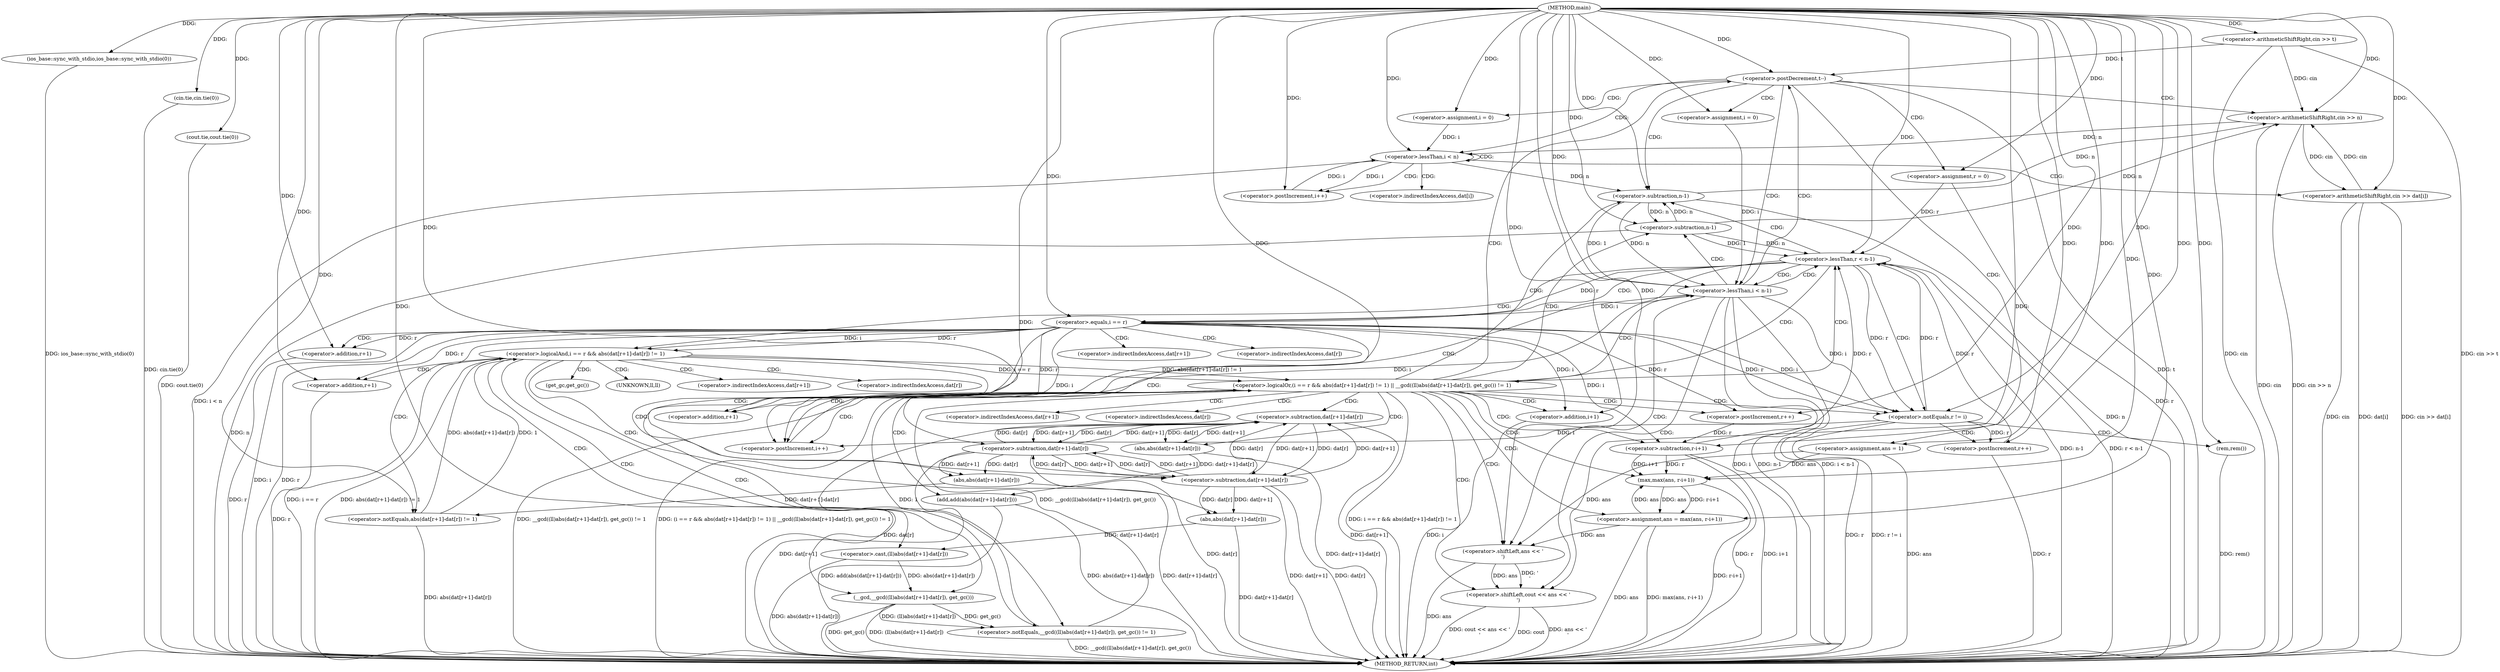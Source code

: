 digraph "main" {  
"1000188" [label = "(METHOD,main)" ]
"1000325" [label = "(METHOD_RETURN,int)" ]
"1000190" [label = "(ios_base::sync_with_stdio,ios_base::sync_with_stdio(0))" ]
"1000192" [label = "(cin.tie,cin.tie(0))" ]
"1000194" [label = "(cout.tie,cout.tie(0))" ]
"1000197" [label = "(<operator>.arithmeticShiftRight,cin >> t)" ]
"1000201" [label = "(<operator>.postDecrement,t--)" ]
"1000205" [label = "(<operator>.arithmeticShiftRight,cin >> n)" ]
"1000226" [label = "(<operator>.assignment,ans = 1)" ]
"1000230" [label = "(<operator>.assignment,r = 0)" ]
"1000320" [label = "(<operator>.shiftLeft,cout << ans << '\n')" ]
"1000211" [label = "(<operator>.assignment,i = 0)" ]
"1000214" [label = "(<operator>.lessThan,i < n)" ]
"1000217" [label = "(<operator>.postIncrement,i++)" ]
"1000235" [label = "(<operator>.assignment,i = 0)" ]
"1000238" [label = "(<operator>.lessThan,i < n-1)" ]
"1000243" [label = "(<operator>.postIncrement,i++)" ]
"1000220" [label = "(<operator>.arithmeticShiftRight,cin >> dat[i])" ]
"1000322" [label = "(<operator>.shiftLeft,ans << '\n')" ]
"1000240" [label = "(<operator>.subtraction,n-1)" ]
"1000247" [label = "(<operator>.lessThan,r < n-1)" ]
"1000313" [label = "(<operator>.notEquals,r != i)" ]
"1000316" [label = "(rem,rem())" ]
"1000318" [label = "(<operator>.postIncrement,r++)" ]
"1000249" [label = "(<operator>.subtraction,n-1)" ]
"1000254" [label = "(<operator>.logicalOr,(i == r && abs(dat[r+1]-dat[r]) != 1) || __gcd((ll)abs(dat[r+1]-dat[r]), get_gc()) != 1)" ]
"1000288" [label = "(add,add(abs(dat[r+1]-dat[r])))" ]
"1000299" [label = "(<operator>.postIncrement,r++)" ]
"1000301" [label = "(<operator>.assignment,ans = max(ans, r-i+1))" ]
"1000255" [label = "(<operator>.logicalAnd,i == r && abs(dat[r+1]-dat[r]) != 1)" ]
"1000271" [label = "(<operator>.notEquals,__gcd((ll)abs(dat[r+1]-dat[r]), get_gc()) != 1)" ]
"1000256" [label = "(<operator>.equals,i == r)" ]
"1000259" [label = "(<operator>.notEquals,abs(dat[r+1]-dat[r]) != 1)" ]
"1000272" [label = "(__gcd,__gcd((ll)abs(dat[r+1]-dat[r]), get_gc()))" ]
"1000289" [label = "(abs,abs(dat[r+1]-dat[r]))" ]
"1000303" [label = "(max,max(ans, r-i+1))" ]
"1000260" [label = "(abs,abs(dat[r+1]-dat[r]))" ]
"1000273" [label = "(<operator>.cast,(ll)abs(dat[r+1]-dat[r]))" ]
"1000290" [label = "(<operator>.subtraction,dat[r+1]-dat[r])" ]
"1000305" [label = "(<operator>.subtraction,r-i+1)" ]
"1000261" [label = "(<operator>.subtraction,dat[r+1]-dat[r])" ]
"1000275" [label = "(abs,abs(dat[r+1]-dat[r]))" ]
"1000307" [label = "(<operator>.addition,i+1)" ]
"1000276" [label = "(<operator>.subtraction,dat[r+1]-dat[r])" ]
"1000293" [label = "(<operator>.addition,r+1)" ]
"1000264" [label = "(<operator>.addition,r+1)" ]
"1000279" [label = "(<operator>.addition,r+1)" ]
"1000222" [label = "(<operator>.indirectIndexAccess,dat[i])" ]
"1000285" [label = "(get_gc,get_gc())" ]
"1000274" [label = "(UNKNOWN,ll,ll)" ]
"1000291" [label = "(<operator>.indirectIndexAccess,dat[r+1])" ]
"1000296" [label = "(<operator>.indirectIndexAccess,dat[r])" ]
"1000262" [label = "(<operator>.indirectIndexAccess,dat[r+1])" ]
"1000267" [label = "(<operator>.indirectIndexAccess,dat[r])" ]
"1000277" [label = "(<operator>.indirectIndexAccess,dat[r+1])" ]
"1000282" [label = "(<operator>.indirectIndexAccess,dat[r])" ]
  "1000190" -> "1000325"  [ label = "DDG: ios_base::sync_with_stdio(0)"] 
  "1000192" -> "1000325"  [ label = "DDG: cin.tie(0)"] 
  "1000194" -> "1000325"  [ label = "DDG: cout.tie(0)"] 
  "1000197" -> "1000325"  [ label = "DDG: cin"] 
  "1000197" -> "1000325"  [ label = "DDG: cin >> t"] 
  "1000201" -> "1000325"  [ label = "DDG: t"] 
  "1000205" -> "1000325"  [ label = "DDG: cin"] 
  "1000205" -> "1000325"  [ label = "DDG: cin >> n"] 
  "1000214" -> "1000325"  [ label = "DDG: i < n"] 
  "1000226" -> "1000325"  [ label = "DDG: ans"] 
  "1000230" -> "1000325"  [ label = "DDG: r"] 
  "1000238" -> "1000325"  [ label = "DDG: i"] 
  "1000240" -> "1000325"  [ label = "DDG: n"] 
  "1000238" -> "1000325"  [ label = "DDG: n-1"] 
  "1000238" -> "1000325"  [ label = "DDG: i < n-1"] 
  "1000249" -> "1000325"  [ label = "DDG: n"] 
  "1000247" -> "1000325"  [ label = "DDG: n-1"] 
  "1000247" -> "1000325"  [ label = "DDG: r < n-1"] 
  "1000256" -> "1000325"  [ label = "DDG: i"] 
  "1000256" -> "1000325"  [ label = "DDG: r"] 
  "1000255" -> "1000325"  [ label = "DDG: i == r"] 
  "1000264" -> "1000325"  [ label = "DDG: r"] 
  "1000261" -> "1000325"  [ label = "DDG: dat[r+1]"] 
  "1000261" -> "1000325"  [ label = "DDG: dat[r]"] 
  "1000260" -> "1000325"  [ label = "DDG: dat[r+1]-dat[r]"] 
  "1000259" -> "1000325"  [ label = "DDG: abs(dat[r+1]-dat[r])"] 
  "1000255" -> "1000325"  [ label = "DDG: abs(dat[r+1]-dat[r]) != 1"] 
  "1000254" -> "1000325"  [ label = "DDG: i == r && abs(dat[r+1]-dat[r]) != 1"] 
  "1000279" -> "1000325"  [ label = "DDG: r"] 
  "1000276" -> "1000325"  [ label = "DDG: dat[r+1]"] 
  "1000276" -> "1000325"  [ label = "DDG: dat[r]"] 
  "1000275" -> "1000325"  [ label = "DDG: dat[r+1]-dat[r]"] 
  "1000273" -> "1000325"  [ label = "DDG: abs(dat[r+1]-dat[r])"] 
  "1000272" -> "1000325"  [ label = "DDG: (ll)abs(dat[r+1]-dat[r])"] 
  "1000272" -> "1000325"  [ label = "DDG: get_gc()"] 
  "1000271" -> "1000325"  [ label = "DDG: __gcd((ll)abs(dat[r+1]-dat[r]), get_gc())"] 
  "1000254" -> "1000325"  [ label = "DDG: __gcd((ll)abs(dat[r+1]-dat[r]), get_gc()) != 1"] 
  "1000254" -> "1000325"  [ label = "DDG: (i == r && abs(dat[r+1]-dat[r]) != 1) || __gcd((ll)abs(dat[r+1]-dat[r]), get_gc()) != 1"] 
  "1000322" -> "1000325"  [ label = "DDG: ans"] 
  "1000320" -> "1000325"  [ label = "DDG: ans << '\n'"] 
  "1000320" -> "1000325"  [ label = "DDG: cout << ans << '\n'"] 
  "1000313" -> "1000325"  [ label = "DDG: r"] 
  "1000313" -> "1000325"  [ label = "DDG: r != i"] 
  "1000318" -> "1000325"  [ label = "DDG: r"] 
  "1000316" -> "1000325"  [ label = "DDG: rem()"] 
  "1000290" -> "1000325"  [ label = "DDG: dat[r+1]"] 
  "1000290" -> "1000325"  [ label = "DDG: dat[r]"] 
  "1000289" -> "1000325"  [ label = "DDG: dat[r+1]-dat[r]"] 
  "1000288" -> "1000325"  [ label = "DDG: abs(dat[r+1]-dat[r])"] 
  "1000288" -> "1000325"  [ label = "DDG: add(abs(dat[r+1]-dat[r]))"] 
  "1000301" -> "1000325"  [ label = "DDG: ans"] 
  "1000305" -> "1000325"  [ label = "DDG: r"] 
  "1000307" -> "1000325"  [ label = "DDG: i"] 
  "1000305" -> "1000325"  [ label = "DDG: i+1"] 
  "1000303" -> "1000325"  [ label = "DDG: r-i+1"] 
  "1000301" -> "1000325"  [ label = "DDG: max(ans, r-i+1)"] 
  "1000220" -> "1000325"  [ label = "DDG: cin"] 
  "1000220" -> "1000325"  [ label = "DDG: dat[i]"] 
  "1000220" -> "1000325"  [ label = "DDG: cin >> dat[i]"] 
  "1000320" -> "1000325"  [ label = "DDG: cout"] 
  "1000188" -> "1000190"  [ label = "DDG: "] 
  "1000188" -> "1000192"  [ label = "DDG: "] 
  "1000188" -> "1000194"  [ label = "DDG: "] 
  "1000188" -> "1000197"  [ label = "DDG: "] 
  "1000197" -> "1000201"  [ label = "DDG: t"] 
  "1000188" -> "1000201"  [ label = "DDG: "] 
  "1000188" -> "1000226"  [ label = "DDG: "] 
  "1000188" -> "1000230"  [ label = "DDG: "] 
  "1000197" -> "1000205"  [ label = "DDG: cin"] 
  "1000220" -> "1000205"  [ label = "DDG: cin"] 
  "1000188" -> "1000205"  [ label = "DDG: "] 
  "1000240" -> "1000205"  [ label = "DDG: n"] 
  "1000249" -> "1000205"  [ label = "DDG: n"] 
  "1000188" -> "1000211"  [ label = "DDG: "] 
  "1000188" -> "1000235"  [ label = "DDG: "] 
  "1000188" -> "1000320"  [ label = "DDG: "] 
  "1000322" -> "1000320"  [ label = "DDG: '\n'"] 
  "1000322" -> "1000320"  [ label = "DDG: ans"] 
  "1000211" -> "1000214"  [ label = "DDG: i"] 
  "1000217" -> "1000214"  [ label = "DDG: i"] 
  "1000188" -> "1000214"  [ label = "DDG: "] 
  "1000205" -> "1000214"  [ label = "DDG: n"] 
  "1000214" -> "1000217"  [ label = "DDG: i"] 
  "1000188" -> "1000217"  [ label = "DDG: "] 
  "1000235" -> "1000238"  [ label = "DDG: i"] 
  "1000243" -> "1000238"  [ label = "DDG: i"] 
  "1000188" -> "1000238"  [ label = "DDG: "] 
  "1000240" -> "1000238"  [ label = "DDG: 1"] 
  "1000240" -> "1000238"  [ label = "DDG: n"] 
  "1000313" -> "1000243"  [ label = "DDG: i"] 
  "1000188" -> "1000243"  [ label = "DDG: "] 
  "1000256" -> "1000243"  [ label = "DDG: i"] 
  "1000226" -> "1000322"  [ label = "DDG: ans"] 
  "1000301" -> "1000322"  [ label = "DDG: ans"] 
  "1000188" -> "1000322"  [ label = "DDG: "] 
  "1000205" -> "1000220"  [ label = "DDG: cin"] 
  "1000188" -> "1000220"  [ label = "DDG: "] 
  "1000214" -> "1000240"  [ label = "DDG: n"] 
  "1000249" -> "1000240"  [ label = "DDG: n"] 
  "1000188" -> "1000240"  [ label = "DDG: "] 
  "1000188" -> "1000316"  [ label = "DDG: "] 
  "1000230" -> "1000247"  [ label = "DDG: r"] 
  "1000313" -> "1000247"  [ label = "DDG: r"] 
  "1000318" -> "1000247"  [ label = "DDG: r"] 
  "1000305" -> "1000247"  [ label = "DDG: r"] 
  "1000188" -> "1000247"  [ label = "DDG: "] 
  "1000249" -> "1000247"  [ label = "DDG: n"] 
  "1000249" -> "1000247"  [ label = "DDG: 1"] 
  "1000247" -> "1000313"  [ label = "DDG: r"] 
  "1000256" -> "1000313"  [ label = "DDG: r"] 
  "1000188" -> "1000313"  [ label = "DDG: "] 
  "1000238" -> "1000313"  [ label = "DDG: i"] 
  "1000256" -> "1000313"  [ label = "DDG: i"] 
  "1000240" -> "1000249"  [ label = "DDG: n"] 
  "1000188" -> "1000249"  [ label = "DDG: "] 
  "1000313" -> "1000318"  [ label = "DDG: r"] 
  "1000188" -> "1000318"  [ label = "DDG: "] 
  "1000255" -> "1000254"  [ label = "DDG: i == r"] 
  "1000255" -> "1000254"  [ label = "DDG: abs(dat[r+1]-dat[r]) != 1"] 
  "1000271" -> "1000254"  [ label = "DDG: 1"] 
  "1000271" -> "1000254"  [ label = "DDG: __gcd((ll)abs(dat[r+1]-dat[r]), get_gc())"] 
  "1000303" -> "1000301"  [ label = "DDG: r-i+1"] 
  "1000303" -> "1000301"  [ label = "DDG: ans"] 
  "1000256" -> "1000255"  [ label = "DDG: r"] 
  "1000256" -> "1000255"  [ label = "DDG: i"] 
  "1000259" -> "1000255"  [ label = "DDG: 1"] 
  "1000259" -> "1000255"  [ label = "DDG: abs(dat[r+1]-dat[r])"] 
  "1000272" -> "1000271"  [ label = "DDG: (ll)abs(dat[r+1]-dat[r])"] 
  "1000272" -> "1000271"  [ label = "DDG: get_gc()"] 
  "1000188" -> "1000271"  [ label = "DDG: "] 
  "1000289" -> "1000288"  [ label = "DDG: dat[r+1]-dat[r]"] 
  "1000188" -> "1000299"  [ label = "DDG: "] 
  "1000256" -> "1000299"  [ label = "DDG: r"] 
  "1000188" -> "1000301"  [ label = "DDG: "] 
  "1000238" -> "1000256"  [ label = "DDG: i"] 
  "1000188" -> "1000256"  [ label = "DDG: "] 
  "1000247" -> "1000256"  [ label = "DDG: r"] 
  "1000260" -> "1000259"  [ label = "DDG: dat[r+1]-dat[r]"] 
  "1000188" -> "1000259"  [ label = "DDG: "] 
  "1000273" -> "1000272"  [ label = "DDG: abs(dat[r+1]-dat[r])"] 
  "1000188" -> "1000272"  [ label = "DDG: "] 
  "1000290" -> "1000289"  [ label = "DDG: dat[r]"] 
  "1000290" -> "1000289"  [ label = "DDG: dat[r+1]"] 
  "1000226" -> "1000303"  [ label = "DDG: ans"] 
  "1000301" -> "1000303"  [ label = "DDG: ans"] 
  "1000188" -> "1000303"  [ label = "DDG: "] 
  "1000305" -> "1000303"  [ label = "DDG: i+1"] 
  "1000305" -> "1000303"  [ label = "DDG: r"] 
  "1000261" -> "1000260"  [ label = "DDG: dat[r+1]"] 
  "1000261" -> "1000260"  [ label = "DDG: dat[r]"] 
  "1000275" -> "1000273"  [ label = "DDG: dat[r+1]-dat[r]"] 
  "1000261" -> "1000290"  [ label = "DDG: dat[r+1]"] 
  "1000276" -> "1000290"  [ label = "DDG: dat[r+1]"] 
  "1000261" -> "1000290"  [ label = "DDG: dat[r]"] 
  "1000276" -> "1000290"  [ label = "DDG: dat[r]"] 
  "1000299" -> "1000305"  [ label = "DDG: r"] 
  "1000188" -> "1000305"  [ label = "DDG: "] 
  "1000256" -> "1000305"  [ label = "DDG: i"] 
  "1000276" -> "1000261"  [ label = "DDG: dat[r+1]"] 
  "1000290" -> "1000261"  [ label = "DDG: dat[r+1]"] 
  "1000276" -> "1000261"  [ label = "DDG: dat[r]"] 
  "1000290" -> "1000261"  [ label = "DDG: dat[r]"] 
  "1000276" -> "1000275"  [ label = "DDG: dat[r]"] 
  "1000276" -> "1000275"  [ label = "DDG: dat[r+1]"] 
  "1000256" -> "1000307"  [ label = "DDG: i"] 
  "1000188" -> "1000307"  [ label = "DDG: "] 
  "1000261" -> "1000276"  [ label = "DDG: dat[r+1]"] 
  "1000290" -> "1000276"  [ label = "DDG: dat[r+1]"] 
  "1000261" -> "1000276"  [ label = "DDG: dat[r]"] 
  "1000290" -> "1000276"  [ label = "DDG: dat[r]"] 
  "1000256" -> "1000293"  [ label = "DDG: r"] 
  "1000188" -> "1000293"  [ label = "DDG: "] 
  "1000256" -> "1000264"  [ label = "DDG: r"] 
  "1000188" -> "1000264"  [ label = "DDG: "] 
  "1000256" -> "1000279"  [ label = "DDG: r"] 
  "1000188" -> "1000279"  [ label = "DDG: "] 
  "1000201" -> "1000211"  [ label = "CDG: "] 
  "1000201" -> "1000238"  [ label = "CDG: "] 
  "1000201" -> "1000235"  [ label = "CDG: "] 
  "1000201" -> "1000214"  [ label = "CDG: "] 
  "1000201" -> "1000240"  [ label = "CDG: "] 
  "1000201" -> "1000226"  [ label = "CDG: "] 
  "1000201" -> "1000230"  [ label = "CDG: "] 
  "1000201" -> "1000205"  [ label = "CDG: "] 
  "1000214" -> "1000222"  [ label = "CDG: "] 
  "1000214" -> "1000220"  [ label = "CDG: "] 
  "1000214" -> "1000214"  [ label = "CDG: "] 
  "1000214" -> "1000217"  [ label = "CDG: "] 
  "1000238" -> "1000201"  [ label = "CDG: "] 
  "1000238" -> "1000320"  [ label = "CDG: "] 
  "1000238" -> "1000247"  [ label = "CDG: "] 
  "1000238" -> "1000249"  [ label = "CDG: "] 
  "1000238" -> "1000322"  [ label = "CDG: "] 
  "1000247" -> "1000238"  [ label = "CDG: "] 
  "1000247" -> "1000255"  [ label = "CDG: "] 
  "1000247" -> "1000243"  [ label = "CDG: "] 
  "1000247" -> "1000313"  [ label = "CDG: "] 
  "1000247" -> "1000254"  [ label = "CDG: "] 
  "1000247" -> "1000240"  [ label = "CDG: "] 
  "1000247" -> "1000256"  [ label = "CDG: "] 
  "1000313" -> "1000318"  [ label = "CDG: "] 
  "1000313" -> "1000316"  [ label = "CDG: "] 
  "1000254" -> "1000305"  [ label = "CDG: "] 
  "1000254" -> "1000293"  [ label = "CDG: "] 
  "1000254" -> "1000291"  [ label = "CDG: "] 
  "1000254" -> "1000289"  [ label = "CDG: "] 
  "1000254" -> "1000288"  [ label = "CDG: "] 
  "1000254" -> "1000303"  [ label = "CDG: "] 
  "1000254" -> "1000307"  [ label = "CDG: "] 
  "1000254" -> "1000290"  [ label = "CDG: "] 
  "1000254" -> "1000299"  [ label = "CDG: "] 
  "1000254" -> "1000296"  [ label = "CDG: "] 
  "1000254" -> "1000301"  [ label = "CDG: "] 
  "1000254" -> "1000238"  [ label = "CDG: "] 
  "1000254" -> "1000243"  [ label = "CDG: "] 
  "1000254" -> "1000201"  [ label = "CDG: "] 
  "1000254" -> "1000240"  [ label = "CDG: "] 
  "1000254" -> "1000247"  [ label = "CDG: "] 
  "1000254" -> "1000249"  [ label = "CDG: "] 
  "1000254" -> "1000313"  [ label = "CDG: "] 
  "1000254" -> "1000320"  [ label = "CDG: "] 
  "1000254" -> "1000322"  [ label = "CDG: "] 
  "1000255" -> "1000285"  [ label = "CDG: "] 
  "1000255" -> "1000276"  [ label = "CDG: "] 
  "1000255" -> "1000274"  [ label = "CDG: "] 
  "1000255" -> "1000277"  [ label = "CDG: "] 
  "1000255" -> "1000282"  [ label = "CDG: "] 
  "1000255" -> "1000273"  [ label = "CDG: "] 
  "1000255" -> "1000279"  [ label = "CDG: "] 
  "1000255" -> "1000272"  [ label = "CDG: "] 
  "1000255" -> "1000271"  [ label = "CDG: "] 
  "1000255" -> "1000275"  [ label = "CDG: "] 
  "1000256" -> "1000260"  [ label = "CDG: "] 
  "1000256" -> "1000259"  [ label = "CDG: "] 
  "1000256" -> "1000261"  [ label = "CDG: "] 
  "1000256" -> "1000262"  [ label = "CDG: "] 
  "1000256" -> "1000267"  [ label = "CDG: "] 
  "1000256" -> "1000264"  [ label = "CDG: "] 
}

